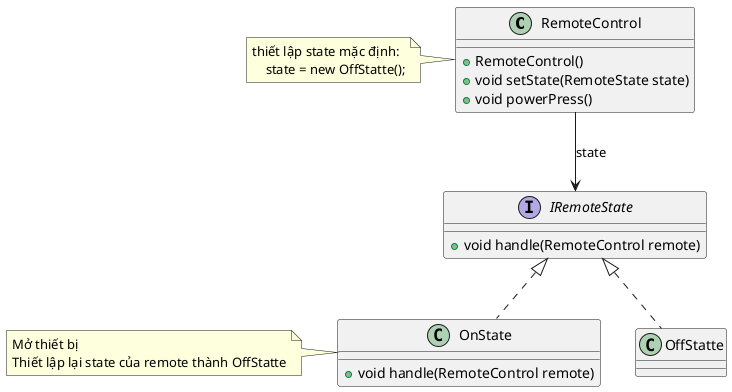 @startuml
'https://plantuml.com/sequence-diagram

class RemoteControl{
    + RemoteControl()
    + void setState(RemoteState state)
    + void powerPress()
}
interface IRemoteState{
    + void handle(RemoteControl remote)
}
class OnState implements IRemoteState{
    + void handle(RemoteControl remote)
}
class OffStatte implements IRemoteState

RemoteControl --> IRemoteState : state

note left of OnState
    Mở thiết bị
    Thiết lập lại state của remote thành OffStatte
end note

note left of RemoteControl
    thiết lập state mặc định:
        state = new OffStatte();
end note
@enduml